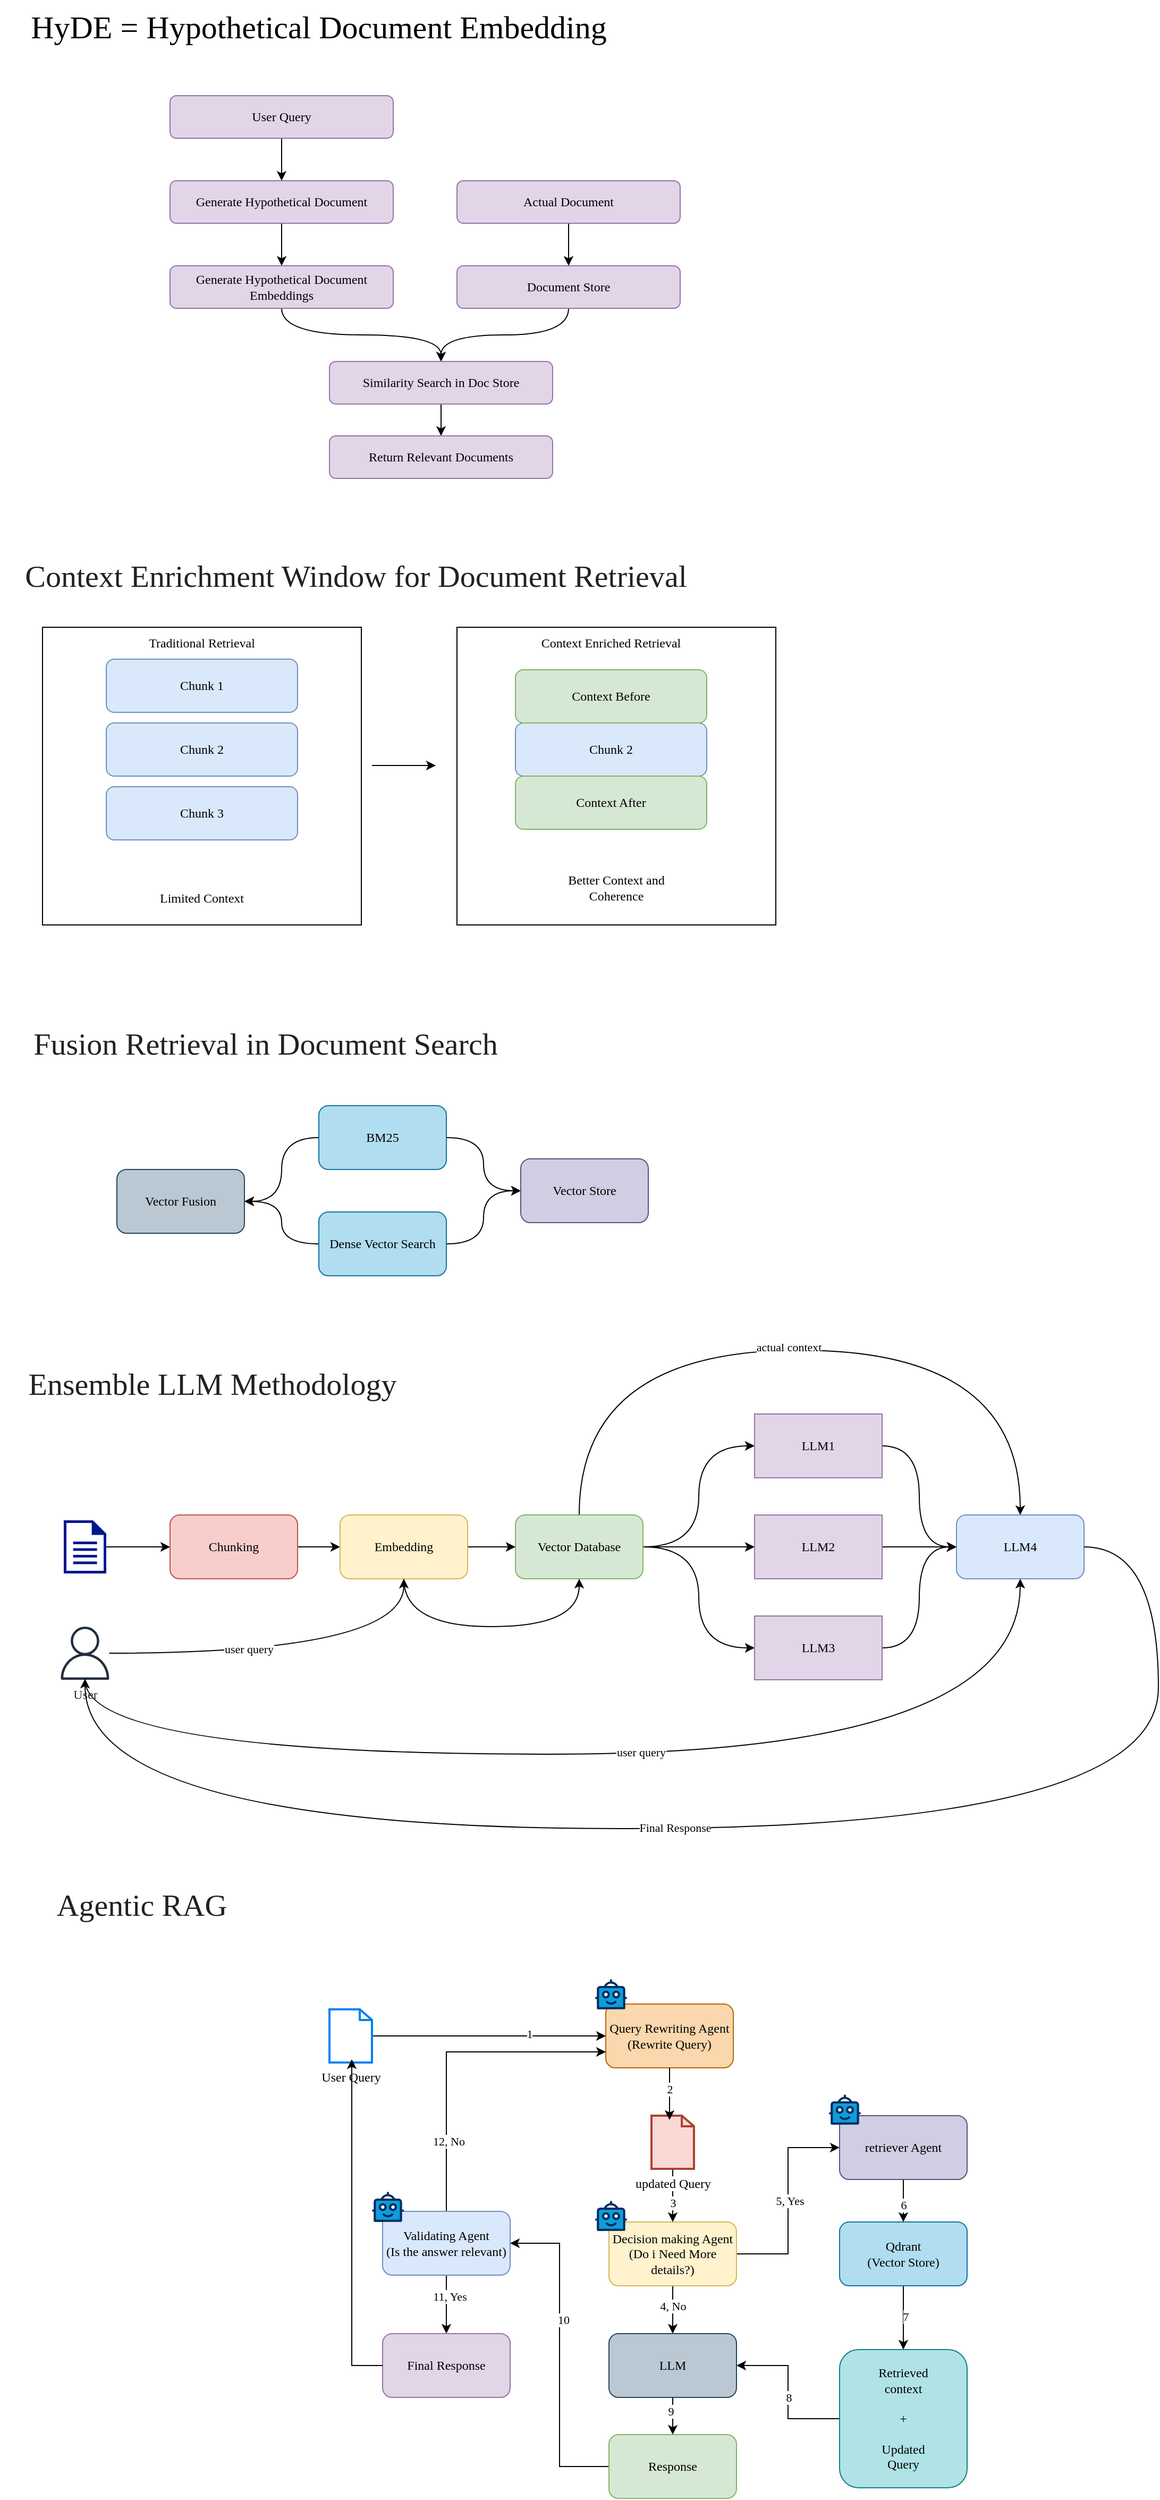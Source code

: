 <mxfile version="27.0.2">
  <diagram name="Page-1" id="3rpwy8jJDTt2PcClZthO">
    <mxGraphModel dx="1426" dy="859" grid="1" gridSize="10" guides="1" tooltips="1" connect="1" arrows="1" fold="1" page="1" pageScale="1" pageWidth="827" pageHeight="1169" math="0" shadow="0">
      <root>
        <mxCell id="0" />
        <mxCell id="1" parent="0" />
        <mxCell id="seOlSEpPdrwtBAr5eCR6-19" value="" style="rounded=0;whiteSpace=wrap;html=1;fontFamily=Comic Sans MS;" parent="1" vertex="1">
          <mxGeometry x="470" y="630" width="300" height="280" as="geometry" />
        </mxCell>
        <mxCell id="seOlSEpPdrwtBAr5eCR6-18" value="" style="rounded=0;whiteSpace=wrap;html=1;fontFamily=Comic Sans MS;" parent="1" vertex="1">
          <mxGeometry x="80" y="630" width="300" height="280" as="geometry" />
        </mxCell>
        <mxCell id="seOlSEpPdrwtBAr5eCR6-10" style="edgeStyle=orthogonalEdgeStyle;curved=1;rounded=0;orthogonalLoop=1;jettySize=auto;html=1;entryX=0.5;entryY=0;entryDx=0;entryDy=0;fontFamily=Comic Sans MS;" parent="1" source="seOlSEpPdrwtBAr5eCR6-1" target="seOlSEpPdrwtBAr5eCR6-2" edge="1">
          <mxGeometry relative="1" as="geometry" />
        </mxCell>
        <mxCell id="seOlSEpPdrwtBAr5eCR6-1" value="User Query" style="rounded=1;whiteSpace=wrap;html=1;fillColor=#e1d5e7;strokeColor=#9673a6;fontFamily=Comic Sans MS;" parent="1" vertex="1">
          <mxGeometry x="200" y="130" width="210" height="40" as="geometry" />
        </mxCell>
        <mxCell id="seOlSEpPdrwtBAr5eCR6-11" style="edgeStyle=orthogonalEdgeStyle;curved=1;rounded=0;orthogonalLoop=1;jettySize=auto;html=1;entryX=0.5;entryY=0;entryDx=0;entryDy=0;fontFamily=Comic Sans MS;" parent="1" source="seOlSEpPdrwtBAr5eCR6-2" target="seOlSEpPdrwtBAr5eCR6-3" edge="1">
          <mxGeometry relative="1" as="geometry" />
        </mxCell>
        <mxCell id="seOlSEpPdrwtBAr5eCR6-2" value="Generate Hypothetical Document" style="rounded=1;whiteSpace=wrap;html=1;fillColor=#e1d5e7;strokeColor=#9673a6;fontFamily=Comic Sans MS;" parent="1" vertex="1">
          <mxGeometry x="200" y="210" width="210" height="40" as="geometry" />
        </mxCell>
        <mxCell id="seOlSEpPdrwtBAr5eCR6-7" style="edgeStyle=orthogonalEdgeStyle;curved=1;rounded=0;orthogonalLoop=1;jettySize=auto;html=1;entryX=0.5;entryY=0;entryDx=0;entryDy=0;fontFamily=Comic Sans MS;" parent="1" source="seOlSEpPdrwtBAr5eCR6-3" target="seOlSEpPdrwtBAr5eCR6-6" edge="1">
          <mxGeometry relative="1" as="geometry" />
        </mxCell>
        <mxCell id="seOlSEpPdrwtBAr5eCR6-3" value="Generate Hypothetical Document Embeddings" style="rounded=1;whiteSpace=wrap;html=1;fillColor=#e1d5e7;strokeColor=#9673a6;fontFamily=Comic Sans MS;" parent="1" vertex="1">
          <mxGeometry x="200" y="290" width="210" height="40" as="geometry" />
        </mxCell>
        <mxCell id="seOlSEpPdrwtBAr5eCR6-8" style="edgeStyle=orthogonalEdgeStyle;curved=1;rounded=0;orthogonalLoop=1;jettySize=auto;html=1;entryX=0.5;entryY=0;entryDx=0;entryDy=0;fontFamily=Comic Sans MS;" parent="1" source="seOlSEpPdrwtBAr5eCR6-4" target="seOlSEpPdrwtBAr5eCR6-6" edge="1">
          <mxGeometry relative="1" as="geometry" />
        </mxCell>
        <mxCell id="seOlSEpPdrwtBAr5eCR6-4" value="Document Store" style="rounded=1;whiteSpace=wrap;html=1;fillColor=#e1d5e7;strokeColor=#9673a6;fontFamily=Comic Sans MS;" parent="1" vertex="1">
          <mxGeometry x="470" y="290" width="210" height="40" as="geometry" />
        </mxCell>
        <mxCell id="seOlSEpPdrwtBAr5eCR6-9" style="edgeStyle=orthogonalEdgeStyle;curved=1;rounded=0;orthogonalLoop=1;jettySize=auto;html=1;entryX=0.5;entryY=0;entryDx=0;entryDy=0;fontFamily=Comic Sans MS;" parent="1" source="seOlSEpPdrwtBAr5eCR6-5" target="seOlSEpPdrwtBAr5eCR6-4" edge="1">
          <mxGeometry relative="1" as="geometry" />
        </mxCell>
        <mxCell id="seOlSEpPdrwtBAr5eCR6-5" value="Actual Document" style="rounded=1;whiteSpace=wrap;html=1;fillColor=#e1d5e7;strokeColor=#9673a6;fontFamily=Comic Sans MS;" parent="1" vertex="1">
          <mxGeometry x="470" y="210" width="210" height="40" as="geometry" />
        </mxCell>
        <mxCell id="seOlSEpPdrwtBAr5eCR6-14" style="edgeStyle=orthogonalEdgeStyle;curved=1;rounded=0;orthogonalLoop=1;jettySize=auto;html=1;entryX=0.5;entryY=0;entryDx=0;entryDy=0;fontFamily=Comic Sans MS;" parent="1" source="seOlSEpPdrwtBAr5eCR6-6" target="seOlSEpPdrwtBAr5eCR6-13" edge="1">
          <mxGeometry relative="1" as="geometry" />
        </mxCell>
        <mxCell id="seOlSEpPdrwtBAr5eCR6-6" value="Similarity Search in Doc Store" style="rounded=1;whiteSpace=wrap;html=1;fillColor=#e1d5e7;strokeColor=#9673a6;fontFamily=Comic Sans MS;" parent="1" vertex="1">
          <mxGeometry x="350" y="380" width="210" height="40" as="geometry" />
        </mxCell>
        <mxCell id="seOlSEpPdrwtBAr5eCR6-13" value="Return Relevant Documents" style="rounded=1;whiteSpace=wrap;html=1;fillColor=#e1d5e7;strokeColor=#9673a6;fontFamily=Comic Sans MS;" parent="1" vertex="1">
          <mxGeometry x="350" y="450" width="210" height="40" as="geometry" />
        </mxCell>
        <mxCell id="seOlSEpPdrwtBAr5eCR6-15" value="&lt;font style=&quot;font-size: 30px;&quot;&gt;HyDE = Hypothetical Document Embedding&lt;/font&gt;" style="text;html=1;align=center;verticalAlign=middle;whiteSpace=wrap;rounded=0;fontFamily=Comic Sans MS;" parent="1" vertex="1">
          <mxGeometry x="40" y="40" width="600" height="50" as="geometry" />
        </mxCell>
        <mxCell id="seOlSEpPdrwtBAr5eCR6-17" value="&lt;h1 id=&quot;Context-Enrichment-Window-for-Document-Retrieval&quot; style=&quot;line-height: 1; font-weight: 500; margin: 17.418px 0px 23.224px; font-size: 29.03px; color: rgba(0, 0, 0, 0.87); text-align: start; background-color: rgb(255, 255, 255);&quot;&gt;Context Enrichment Window for Document Retrieval&lt;/h1&gt;" style="text;html=1;align=center;verticalAlign=middle;whiteSpace=wrap;rounded=0;fontFamily=Comic Sans MS;" parent="1" vertex="1">
          <mxGeometry x="40" y="570" width="670" height="30" as="geometry" />
        </mxCell>
        <mxCell id="seOlSEpPdrwtBAr5eCR6-20" value="Chunk 1" style="rounded=1;whiteSpace=wrap;html=1;fillColor=#dae8fc;strokeColor=#6c8ebf;fontFamily=Comic Sans MS;" parent="1" vertex="1">
          <mxGeometry x="140" y="660" width="180" height="50" as="geometry" />
        </mxCell>
        <mxCell id="seOlSEpPdrwtBAr5eCR6-21" value="Chunk 2" style="rounded=1;whiteSpace=wrap;html=1;fillColor=#dae8fc;strokeColor=#6c8ebf;fontFamily=Comic Sans MS;" parent="1" vertex="1">
          <mxGeometry x="140" y="720" width="180" height="50" as="geometry" />
        </mxCell>
        <mxCell id="seOlSEpPdrwtBAr5eCR6-22" value="Chunk 3" style="rounded=1;whiteSpace=wrap;html=1;fillColor=#dae8fc;strokeColor=#6c8ebf;fontFamily=Comic Sans MS;" parent="1" vertex="1">
          <mxGeometry x="140" y="780" width="180" height="50" as="geometry" />
        </mxCell>
        <mxCell id="seOlSEpPdrwtBAr5eCR6-23" value="Traditional Retrieval" style="text;html=1;align=center;verticalAlign=middle;whiteSpace=wrap;rounded=0;fontFamily=Comic Sans MS;" parent="1" vertex="1">
          <mxGeometry x="170" y="630" width="120" height="30" as="geometry" />
        </mxCell>
        <mxCell id="seOlSEpPdrwtBAr5eCR6-24" value="Limited Context" style="text;html=1;align=center;verticalAlign=middle;whiteSpace=wrap;rounded=0;fontFamily=Comic Sans MS;" parent="1" vertex="1">
          <mxGeometry x="170" y="870" width="120" height="30" as="geometry" />
        </mxCell>
        <mxCell id="seOlSEpPdrwtBAr5eCR6-25" value="Chunk 2" style="rounded=1;whiteSpace=wrap;html=1;fillColor=#dae8fc;strokeColor=#6c8ebf;fontFamily=Comic Sans MS;" parent="1" vertex="1">
          <mxGeometry x="525" y="720" width="180" height="50" as="geometry" />
        </mxCell>
        <mxCell id="seOlSEpPdrwtBAr5eCR6-26" value="Context Before" style="rounded=1;whiteSpace=wrap;html=1;fillColor=#d5e8d4;strokeColor=#82b366;fontFamily=Comic Sans MS;" parent="1" vertex="1">
          <mxGeometry x="525" y="670" width="180" height="50" as="geometry" />
        </mxCell>
        <mxCell id="seOlSEpPdrwtBAr5eCR6-27" value="Context After" style="rounded=1;whiteSpace=wrap;html=1;fillColor=#d5e8d4;strokeColor=#82b366;fontFamily=Comic Sans MS;" parent="1" vertex="1">
          <mxGeometry x="525" y="770" width="180" height="50" as="geometry" />
        </mxCell>
        <mxCell id="seOlSEpPdrwtBAr5eCR6-28" value="Context Enriched Retrieval" style="text;html=1;align=center;verticalAlign=middle;whiteSpace=wrap;rounded=0;fontFamily=Comic Sans MS;" parent="1" vertex="1">
          <mxGeometry x="540" y="630" width="150" height="30" as="geometry" />
        </mxCell>
        <mxCell id="seOlSEpPdrwtBAr5eCR6-29" value="Better Context and Coherence" style="text;html=1;align=center;verticalAlign=middle;whiteSpace=wrap;rounded=0;fontFamily=Comic Sans MS;" parent="1" vertex="1">
          <mxGeometry x="560" y="860" width="120" height="30" as="geometry" />
        </mxCell>
        <mxCell id="seOlSEpPdrwtBAr5eCR6-30" value="" style="endArrow=classic;html=1;rounded=0;curved=1;fontFamily=Comic Sans MS;" parent="1" edge="1">
          <mxGeometry width="50" height="50" relative="1" as="geometry">
            <mxPoint x="390" y="760" as="sourcePoint" />
            <mxPoint x="450" y="760" as="targetPoint" />
          </mxGeometry>
        </mxCell>
        <mxCell id="seOlSEpPdrwtBAr5eCR6-32" value="&lt;h1 id=&quot;Fusion-Retrieval-in-Document-Search&quot; style=&quot;line-height: 1; font-weight: 500; margin: 17.418px 0px 23.224px; font-size: 29.03px; color: rgba(0, 0, 0, 0.87); text-align: start; background-color: rgb(255, 255, 255);&quot;&gt;Fusion Retrieval in Document Search&lt;/h1&gt;" style="text;html=1;align=center;verticalAlign=middle;whiteSpace=wrap;rounded=0;fontFamily=Comic Sans MS;" parent="1" vertex="1">
          <mxGeometry x="40" y="1000" width="500" height="50" as="geometry" />
        </mxCell>
        <mxCell id="seOlSEpPdrwtBAr5eCR6-36" style="edgeStyle=orthogonalEdgeStyle;curved=1;rounded=0;orthogonalLoop=1;jettySize=auto;html=1;entryX=0;entryY=0.5;entryDx=0;entryDy=0;fontFamily=Comic Sans MS;" parent="1" source="seOlSEpPdrwtBAr5eCR6-33" target="seOlSEpPdrwtBAr5eCR6-35" edge="1">
          <mxGeometry relative="1" as="geometry" />
        </mxCell>
        <mxCell id="seOlSEpPdrwtBAr5eCR6-39" style="edgeStyle=orthogonalEdgeStyle;curved=1;rounded=0;orthogonalLoop=1;jettySize=auto;html=1;entryX=1;entryY=0.5;entryDx=0;entryDy=0;fontFamily=Comic Sans MS;" parent="1" source="seOlSEpPdrwtBAr5eCR6-33" target="seOlSEpPdrwtBAr5eCR6-38" edge="1">
          <mxGeometry relative="1" as="geometry" />
        </mxCell>
        <mxCell id="seOlSEpPdrwtBAr5eCR6-33" value="BM25" style="rounded=1;whiteSpace=wrap;html=1;fillColor=#b1ddf0;strokeColor=#10739e;fontFamily=Comic Sans MS;" parent="1" vertex="1">
          <mxGeometry x="340" y="1080" width="120" height="60" as="geometry" />
        </mxCell>
        <mxCell id="seOlSEpPdrwtBAr5eCR6-37" style="edgeStyle=orthogonalEdgeStyle;curved=1;rounded=0;orthogonalLoop=1;jettySize=auto;html=1;entryX=0;entryY=0.5;entryDx=0;entryDy=0;fontFamily=Comic Sans MS;" parent="1" source="seOlSEpPdrwtBAr5eCR6-34" target="seOlSEpPdrwtBAr5eCR6-35" edge="1">
          <mxGeometry relative="1" as="geometry" />
        </mxCell>
        <mxCell id="seOlSEpPdrwtBAr5eCR6-40" style="edgeStyle=orthogonalEdgeStyle;curved=1;rounded=0;orthogonalLoop=1;jettySize=auto;html=1;entryX=1;entryY=0.5;entryDx=0;entryDy=0;fontFamily=Comic Sans MS;" parent="1" source="seOlSEpPdrwtBAr5eCR6-34" target="seOlSEpPdrwtBAr5eCR6-38" edge="1">
          <mxGeometry relative="1" as="geometry" />
        </mxCell>
        <mxCell id="seOlSEpPdrwtBAr5eCR6-34" value="Dense Vector Search" style="rounded=1;whiteSpace=wrap;html=1;fillColor=#b1ddf0;strokeColor=#10739e;fontFamily=Comic Sans MS;" parent="1" vertex="1">
          <mxGeometry x="340" y="1180" width="120" height="60" as="geometry" />
        </mxCell>
        <mxCell id="seOlSEpPdrwtBAr5eCR6-35" value="Vector Store" style="rounded=1;whiteSpace=wrap;html=1;fillColor=#d0cee2;strokeColor=#56517e;fontFamily=Comic Sans MS;" parent="1" vertex="1">
          <mxGeometry x="530" y="1130" width="120" height="60" as="geometry" />
        </mxCell>
        <mxCell id="seOlSEpPdrwtBAr5eCR6-38" value="Vector Fusion" style="rounded=1;whiteSpace=wrap;html=1;fillColor=#bac8d3;strokeColor=#23445d;fontFamily=Comic Sans MS;" parent="1" vertex="1">
          <mxGeometry x="150" y="1140" width="120" height="60" as="geometry" />
        </mxCell>
        <mxCell id="pPlLLGnjb0WLc0wwYM_j-1" value="&lt;h1 id=&quot;Fusion-Retrieval-in-Document-Search&quot; style=&quot;line-height: 1; font-weight: 500; margin: 17.418px 0px 23.224px; font-size: 29.03px; color: rgba(0, 0, 0, 0.87); text-align: start; background-color: rgb(255, 255, 255);&quot;&gt;Ensemble LLM Methodology&lt;/h1&gt;" style="text;html=1;align=center;verticalAlign=middle;whiteSpace=wrap;rounded=0;fontFamily=Comic Sans MS;" parent="1" vertex="1">
          <mxGeometry x="40" y="1320" width="400" height="50" as="geometry" />
        </mxCell>
        <mxCell id="pPlLLGnjb0WLc0wwYM_j-6" style="edgeStyle=orthogonalEdgeStyle;rounded=0;orthogonalLoop=1;jettySize=auto;html=1;entryX=0;entryY=0.5;entryDx=0;entryDy=0;fontFamily=Comic Sans MS;" parent="1" source="pPlLLGnjb0WLc0wwYM_j-2" target="pPlLLGnjb0WLc0wwYM_j-3" edge="1">
          <mxGeometry relative="1" as="geometry" />
        </mxCell>
        <mxCell id="pPlLLGnjb0WLc0wwYM_j-2" value="" style="sketch=0;aspect=fixed;pointerEvents=1;shadow=0;dashed=0;html=1;strokeColor=none;labelPosition=center;verticalLabelPosition=bottom;verticalAlign=top;align=center;fillColor=#00188D;shape=mxgraph.mscae.enterprise.document;fontFamily=Comic Sans MS;" parent="1" vertex="1">
          <mxGeometry x="100" y="1470" width="40" height="50" as="geometry" />
        </mxCell>
        <mxCell id="pPlLLGnjb0WLc0wwYM_j-7" style="edgeStyle=orthogonalEdgeStyle;rounded=0;orthogonalLoop=1;jettySize=auto;html=1;entryX=0;entryY=0.5;entryDx=0;entryDy=0;fontFamily=Comic Sans MS;" parent="1" source="pPlLLGnjb0WLc0wwYM_j-3" target="pPlLLGnjb0WLc0wwYM_j-5" edge="1">
          <mxGeometry relative="1" as="geometry" />
        </mxCell>
        <mxCell id="pPlLLGnjb0WLc0wwYM_j-3" value="Chunking" style="rounded=1;whiteSpace=wrap;html=1;fillColor=#f8cecc;strokeColor=#b85450;fontFamily=Comic Sans MS;" parent="1" vertex="1">
          <mxGeometry x="200" y="1465" width="120" height="60" as="geometry" />
        </mxCell>
        <mxCell id="pPlLLGnjb0WLc0wwYM_j-18" style="edgeStyle=orthogonalEdgeStyle;curved=1;rounded=0;orthogonalLoop=1;jettySize=auto;html=1;entryX=0;entryY=0.5;entryDx=0;entryDy=0;fontFamily=Comic Sans MS;" parent="1" source="pPlLLGnjb0WLc0wwYM_j-4" target="pPlLLGnjb0WLc0wwYM_j-14" edge="1">
          <mxGeometry relative="1" as="geometry" />
        </mxCell>
        <mxCell id="pPlLLGnjb0WLc0wwYM_j-19" style="edgeStyle=orthogonalEdgeStyle;curved=1;rounded=0;orthogonalLoop=1;jettySize=auto;html=1;entryX=0;entryY=0.5;entryDx=0;entryDy=0;fontFamily=Comic Sans MS;" parent="1" source="pPlLLGnjb0WLc0wwYM_j-4" target="pPlLLGnjb0WLc0wwYM_j-15" edge="1">
          <mxGeometry relative="1" as="geometry" />
        </mxCell>
        <mxCell id="pPlLLGnjb0WLc0wwYM_j-20" style="edgeStyle=orthogonalEdgeStyle;curved=1;rounded=0;orthogonalLoop=1;jettySize=auto;html=1;entryX=0;entryY=0.5;entryDx=0;entryDy=0;fontFamily=Comic Sans MS;" parent="1" source="pPlLLGnjb0WLc0wwYM_j-4" target="pPlLLGnjb0WLc0wwYM_j-16" edge="1">
          <mxGeometry relative="1" as="geometry" />
        </mxCell>
        <mxCell id="pPlLLGnjb0WLc0wwYM_j-21" style="edgeStyle=orthogonalEdgeStyle;curved=1;rounded=0;orthogonalLoop=1;jettySize=auto;html=1;entryX=0.5;entryY=0;entryDx=0;entryDy=0;fontFamily=Comic Sans MS;" parent="1" source="pPlLLGnjb0WLc0wwYM_j-4" target="pPlLLGnjb0WLc0wwYM_j-17" edge="1">
          <mxGeometry relative="1" as="geometry">
            <Array as="points">
              <mxPoint x="585" y="1310" />
              <mxPoint x="1000" y="1310" />
            </Array>
          </mxGeometry>
        </mxCell>
        <mxCell id="pPlLLGnjb0WLc0wwYM_j-27" value="actual context" style="edgeLabel;html=1;align=center;verticalAlign=middle;resizable=0;points=[];fontFamily=Comic Sans MS;" parent="pPlLLGnjb0WLc0wwYM_j-21" vertex="1" connectable="0">
          <mxGeometry x="-0.029" y="3" relative="1" as="geometry">
            <mxPoint as="offset" />
          </mxGeometry>
        </mxCell>
        <mxCell id="pPlLLGnjb0WLc0wwYM_j-4" value="Vector Database" style="rounded=1;whiteSpace=wrap;html=1;fillColor=#d5e8d4;strokeColor=#82b366;fontFamily=Comic Sans MS;" parent="1" vertex="1">
          <mxGeometry x="525" y="1465" width="120" height="60" as="geometry" />
        </mxCell>
        <mxCell id="pPlLLGnjb0WLc0wwYM_j-8" style="edgeStyle=orthogonalEdgeStyle;rounded=0;orthogonalLoop=1;jettySize=auto;html=1;entryX=0;entryY=0.5;entryDx=0;entryDy=0;fontFamily=Comic Sans MS;" parent="1" source="pPlLLGnjb0WLc0wwYM_j-5" target="pPlLLGnjb0WLc0wwYM_j-4" edge="1">
          <mxGeometry relative="1" as="geometry" />
        </mxCell>
        <mxCell id="pPlLLGnjb0WLc0wwYM_j-12" style="edgeStyle=orthogonalEdgeStyle;curved=1;rounded=0;orthogonalLoop=1;jettySize=auto;html=1;entryX=0.5;entryY=1;entryDx=0;entryDy=0;fontFamily=Comic Sans MS;" parent="1" source="pPlLLGnjb0WLc0wwYM_j-5" target="pPlLLGnjb0WLc0wwYM_j-4" edge="1">
          <mxGeometry relative="1" as="geometry">
            <Array as="points">
              <mxPoint x="420" y="1570" />
              <mxPoint x="585" y="1570" />
            </Array>
          </mxGeometry>
        </mxCell>
        <mxCell id="pPlLLGnjb0WLc0wwYM_j-5" value="Embedding" style="rounded=1;whiteSpace=wrap;html=1;fillColor=#fff2cc;strokeColor=#d6b656;fontFamily=Comic Sans MS;" parent="1" vertex="1">
          <mxGeometry x="360" y="1465" width="120" height="60" as="geometry" />
        </mxCell>
        <mxCell id="pPlLLGnjb0WLc0wwYM_j-11" style="edgeStyle=orthogonalEdgeStyle;curved=1;rounded=0;orthogonalLoop=1;jettySize=auto;html=1;entryX=0.5;entryY=1;entryDx=0;entryDy=0;fontFamily=Comic Sans MS;" parent="1" source="pPlLLGnjb0WLc0wwYM_j-9" target="pPlLLGnjb0WLc0wwYM_j-5" edge="1">
          <mxGeometry relative="1" as="geometry" />
        </mxCell>
        <mxCell id="pPlLLGnjb0WLc0wwYM_j-13" value="user query" style="edgeLabel;html=1;align=center;verticalAlign=middle;resizable=0;points=[];fontFamily=Comic Sans MS;" parent="pPlLLGnjb0WLc0wwYM_j-11" vertex="1" connectable="0">
          <mxGeometry x="-0.244" y="4" relative="1" as="geometry">
            <mxPoint as="offset" />
          </mxGeometry>
        </mxCell>
        <mxCell id="pPlLLGnjb0WLc0wwYM_j-25" style="edgeStyle=orthogonalEdgeStyle;curved=1;rounded=0;orthogonalLoop=1;jettySize=auto;html=1;entryX=0.5;entryY=1;entryDx=0;entryDy=0;fontFamily=Comic Sans MS;" parent="1" source="pPlLLGnjb0WLc0wwYM_j-9" target="pPlLLGnjb0WLc0wwYM_j-17" edge="1">
          <mxGeometry relative="1" as="geometry">
            <Array as="points">
              <mxPoint x="120" y="1690" />
              <mxPoint x="1000" y="1690" />
            </Array>
          </mxGeometry>
        </mxCell>
        <mxCell id="pPlLLGnjb0WLc0wwYM_j-26" value="user query" style="edgeLabel;html=1;align=center;verticalAlign=middle;resizable=0;points=[];fontFamily=Comic Sans MS;" parent="pPlLLGnjb0WLc0wwYM_j-25" vertex="1" connectable="0">
          <mxGeometry x="0.064" y="2" relative="1" as="geometry">
            <mxPoint as="offset" />
          </mxGeometry>
        </mxCell>
        <mxCell id="pPlLLGnjb0WLc0wwYM_j-9" value="User" style="sketch=0;outlineConnect=0;fontColor=#232F3E;gradientColor=none;fillColor=#232F3D;strokeColor=none;dashed=0;verticalLabelPosition=bottom;verticalAlign=top;align=center;html=1;fontSize=12;fontStyle=0;aspect=fixed;pointerEvents=1;shape=mxgraph.aws4.user;fontFamily=Comic Sans MS;" parent="1" vertex="1">
          <mxGeometry x="95" y="1570" width="50" height="50" as="geometry" />
        </mxCell>
        <mxCell id="pPlLLGnjb0WLc0wwYM_j-22" style="edgeStyle=orthogonalEdgeStyle;curved=1;rounded=0;orthogonalLoop=1;jettySize=auto;html=1;entryX=0;entryY=0.5;entryDx=0;entryDy=0;fontFamily=Comic Sans MS;" parent="1" source="pPlLLGnjb0WLc0wwYM_j-14" target="pPlLLGnjb0WLc0wwYM_j-17" edge="1">
          <mxGeometry relative="1" as="geometry" />
        </mxCell>
        <mxCell id="pPlLLGnjb0WLc0wwYM_j-14" value="LLM1" style="rounded=0;whiteSpace=wrap;html=1;fillColor=#e1d5e7;strokeColor=#9673a6;fontFamily=Comic Sans MS;" parent="1" vertex="1">
          <mxGeometry x="750" y="1370" width="120" height="60" as="geometry" />
        </mxCell>
        <mxCell id="pPlLLGnjb0WLc0wwYM_j-23" style="edgeStyle=orthogonalEdgeStyle;curved=1;rounded=0;orthogonalLoop=1;jettySize=auto;html=1;entryX=0;entryY=0.5;entryDx=0;entryDy=0;fontFamily=Comic Sans MS;" parent="1" source="pPlLLGnjb0WLc0wwYM_j-15" target="pPlLLGnjb0WLc0wwYM_j-17" edge="1">
          <mxGeometry relative="1" as="geometry" />
        </mxCell>
        <mxCell id="pPlLLGnjb0WLc0wwYM_j-15" value="LLM2" style="rounded=0;whiteSpace=wrap;html=1;fillColor=#e1d5e7;strokeColor=#9673a6;fontFamily=Comic Sans MS;" parent="1" vertex="1">
          <mxGeometry x="750" y="1465" width="120" height="60" as="geometry" />
        </mxCell>
        <mxCell id="pPlLLGnjb0WLc0wwYM_j-24" style="edgeStyle=orthogonalEdgeStyle;curved=1;rounded=0;orthogonalLoop=1;jettySize=auto;html=1;entryX=0;entryY=0.5;entryDx=0;entryDy=0;fontFamily=Comic Sans MS;" parent="1" source="pPlLLGnjb0WLc0wwYM_j-16" target="pPlLLGnjb0WLc0wwYM_j-17" edge="1">
          <mxGeometry relative="1" as="geometry" />
        </mxCell>
        <mxCell id="pPlLLGnjb0WLc0wwYM_j-16" value="LLM3" style="rounded=0;whiteSpace=wrap;html=1;fillColor=#e1d5e7;strokeColor=#9673a6;fontFamily=Comic Sans MS;" parent="1" vertex="1">
          <mxGeometry x="750" y="1560" width="120" height="60" as="geometry" />
        </mxCell>
        <mxCell id="pPlLLGnjb0WLc0wwYM_j-17" value="LLM4" style="rounded=1;whiteSpace=wrap;html=1;fillColor=#dae8fc;strokeColor=#6c8ebf;fontFamily=Comic Sans MS;" parent="1" vertex="1">
          <mxGeometry x="940" y="1465" width="120" height="60" as="geometry" />
        </mxCell>
        <mxCell id="pPlLLGnjb0WLc0wwYM_j-28" style="edgeStyle=orthogonalEdgeStyle;curved=1;rounded=0;orthogonalLoop=1;jettySize=auto;html=1;entryX=0.5;entryY=0.98;entryDx=0;entryDy=0;entryPerimeter=0;fontFamily=Comic Sans MS;" parent="1" source="pPlLLGnjb0WLc0wwYM_j-17" target="pPlLLGnjb0WLc0wwYM_j-9" edge="1">
          <mxGeometry relative="1" as="geometry">
            <Array as="points">
              <mxPoint x="1130" y="1495" />
              <mxPoint x="1130" y="1760" />
              <mxPoint x="120" y="1760" />
            </Array>
          </mxGeometry>
        </mxCell>
        <mxCell id="pPlLLGnjb0WLc0wwYM_j-29" value="Final Response" style="edgeLabel;html=1;align=center;verticalAlign=middle;resizable=0;points=[];fontFamily=Comic Sans MS;" parent="pPlLLGnjb0WLc0wwYM_j-28" vertex="1" connectable="0">
          <mxGeometry x="0.063" y="-1" relative="1" as="geometry">
            <mxPoint as="offset" />
          </mxGeometry>
        </mxCell>
        <mxCell id="O-cw4qZPlI3x9Q71q9C8-1" value="Query Rewriting Agent&lt;div&gt;(Rewrite Query)&lt;/div&gt;" style="rounded=1;whiteSpace=wrap;html=1;fillColor=#fad7ac;strokeColor=#b46504;fontFamily=Comic Sans MS;" vertex="1" parent="1">
          <mxGeometry x="610" y="1925" width="120" height="60" as="geometry" />
        </mxCell>
        <mxCell id="O-cw4qZPlI3x9Q71q9C8-11" style="edgeStyle=orthogonalEdgeStyle;rounded=0;orthogonalLoop=1;jettySize=auto;html=1;entryX=0;entryY=0.5;entryDx=0;entryDy=0;fontFamily=Comic Sans MS;" edge="1" parent="1" source="O-cw4qZPlI3x9Q71q9C8-2" target="O-cw4qZPlI3x9Q71q9C8-5">
          <mxGeometry relative="1" as="geometry" />
        </mxCell>
        <mxCell id="O-cw4qZPlI3x9Q71q9C8-27" value="5, Yes" style="edgeLabel;html=1;align=center;verticalAlign=middle;resizable=0;points=[];fontFamily=Comic Sans MS;" vertex="1" connectable="0" parent="O-cw4qZPlI3x9Q71q9C8-11">
          <mxGeometry x="0.01" relative="1" as="geometry">
            <mxPoint x="1" y="1" as="offset" />
          </mxGeometry>
        </mxCell>
        <mxCell id="O-cw4qZPlI3x9Q71q9C8-21" style="edgeStyle=orthogonalEdgeStyle;rounded=0;orthogonalLoop=1;jettySize=auto;html=1;entryX=0.5;entryY=0;entryDx=0;entryDy=0;fontFamily=Comic Sans MS;" edge="1" parent="1" source="O-cw4qZPlI3x9Q71q9C8-2" target="O-cw4qZPlI3x9Q71q9C8-3">
          <mxGeometry relative="1" as="geometry" />
        </mxCell>
        <mxCell id="O-cw4qZPlI3x9Q71q9C8-26" value="4, No" style="edgeLabel;html=1;align=center;verticalAlign=middle;resizable=0;points=[];fontFamily=Comic Sans MS;" vertex="1" connectable="0" parent="O-cw4qZPlI3x9Q71q9C8-21">
          <mxGeometry x="-0.156" relative="1" as="geometry">
            <mxPoint as="offset" />
          </mxGeometry>
        </mxCell>
        <mxCell id="O-cw4qZPlI3x9Q71q9C8-2" value="Decision making Agent&lt;div&gt;(Do i Need More details?)&lt;/div&gt;" style="rounded=1;whiteSpace=wrap;html=1;fillColor=#fff2cc;strokeColor=#d6b656;fontFamily=Comic Sans MS;" vertex="1" parent="1">
          <mxGeometry x="613" y="2130" width="120" height="60" as="geometry" />
        </mxCell>
        <mxCell id="O-cw4qZPlI3x9Q71q9C8-22" style="edgeStyle=orthogonalEdgeStyle;rounded=0;orthogonalLoop=1;jettySize=auto;html=1;entryX=0.5;entryY=0;entryDx=0;entryDy=0;fontFamily=Comic Sans MS;" edge="1" parent="1" source="O-cw4qZPlI3x9Q71q9C8-3" target="O-cw4qZPlI3x9Q71q9C8-16">
          <mxGeometry relative="1" as="geometry" />
        </mxCell>
        <mxCell id="O-cw4qZPlI3x9Q71q9C8-32" value="9" style="edgeLabel;html=1;align=center;verticalAlign=middle;resizable=0;points=[];fontFamily=Comic Sans MS;" vertex="1" connectable="0" parent="O-cw4qZPlI3x9Q71q9C8-22">
          <mxGeometry x="-0.422" y="-2" relative="1" as="geometry">
            <mxPoint as="offset" />
          </mxGeometry>
        </mxCell>
        <mxCell id="O-cw4qZPlI3x9Q71q9C8-3" value="LLM" style="rounded=1;whiteSpace=wrap;html=1;fillColor=#bac8d3;strokeColor=#23445d;fontFamily=Comic Sans MS;" vertex="1" parent="1">
          <mxGeometry x="613" y="2235" width="120" height="60" as="geometry" />
        </mxCell>
        <mxCell id="O-cw4qZPlI3x9Q71q9C8-19" style="edgeStyle=orthogonalEdgeStyle;rounded=0;orthogonalLoop=1;jettySize=auto;html=1;entryX=0.5;entryY=0;entryDx=0;entryDy=0;fontFamily=Comic Sans MS;" edge="1" parent="1" source="O-cw4qZPlI3x9Q71q9C8-4" target="O-cw4qZPlI3x9Q71q9C8-18">
          <mxGeometry relative="1" as="geometry" />
        </mxCell>
        <mxCell id="O-cw4qZPlI3x9Q71q9C8-34" value="11, Yes" style="edgeLabel;html=1;align=center;verticalAlign=middle;resizable=0;points=[];fontFamily=Comic Sans MS;" vertex="1" connectable="0" parent="O-cw4qZPlI3x9Q71q9C8-19">
          <mxGeometry x="-0.273" y="3" relative="1" as="geometry">
            <mxPoint as="offset" />
          </mxGeometry>
        </mxCell>
        <mxCell id="O-cw4qZPlI3x9Q71q9C8-20" style="edgeStyle=orthogonalEdgeStyle;rounded=0;orthogonalLoop=1;jettySize=auto;html=1;entryX=0;entryY=0.75;entryDx=0;entryDy=0;fontFamily=Comic Sans MS;" edge="1" parent="1" source="O-cw4qZPlI3x9Q71q9C8-4" target="O-cw4qZPlI3x9Q71q9C8-1">
          <mxGeometry relative="1" as="geometry">
            <Array as="points">
              <mxPoint x="460" y="1970" />
            </Array>
          </mxGeometry>
        </mxCell>
        <mxCell id="O-cw4qZPlI3x9Q71q9C8-35" value="12, No" style="edgeLabel;html=1;align=center;verticalAlign=middle;resizable=0;points=[];fontFamily=Comic Sans MS;" vertex="1" connectable="0" parent="O-cw4qZPlI3x9Q71q9C8-20">
          <mxGeometry x="-0.56" y="-2" relative="1" as="geometry">
            <mxPoint as="offset" />
          </mxGeometry>
        </mxCell>
        <mxCell id="O-cw4qZPlI3x9Q71q9C8-4" value="Validating Agent&lt;div&gt;(Is the answer relevant)&lt;/div&gt;" style="rounded=1;whiteSpace=wrap;html=1;fillColor=#dae8fc;strokeColor=#6c8ebf;fontFamily=Comic Sans MS;" vertex="1" parent="1">
          <mxGeometry x="400" y="2120" width="120" height="60" as="geometry" />
        </mxCell>
        <mxCell id="O-cw4qZPlI3x9Q71q9C8-13" style="edgeStyle=orthogonalEdgeStyle;rounded=0;orthogonalLoop=1;jettySize=auto;html=1;entryX=0.5;entryY=0;entryDx=0;entryDy=0;fontFamily=Comic Sans MS;" edge="1" parent="1" source="O-cw4qZPlI3x9Q71q9C8-5" target="O-cw4qZPlI3x9Q71q9C8-12">
          <mxGeometry relative="1" as="geometry" />
        </mxCell>
        <mxCell id="O-cw4qZPlI3x9Q71q9C8-28" value="6" style="edgeLabel;html=1;align=center;verticalAlign=middle;resizable=0;points=[];fontFamily=Comic Sans MS;" vertex="1" connectable="0" parent="O-cw4qZPlI3x9Q71q9C8-13">
          <mxGeometry x="0.2" relative="1" as="geometry">
            <mxPoint as="offset" />
          </mxGeometry>
        </mxCell>
        <mxCell id="O-cw4qZPlI3x9Q71q9C8-5" value="retriever Agent" style="rounded=1;whiteSpace=wrap;html=1;fillColor=#d0cee2;strokeColor=#56517e;fontFamily=Comic Sans MS;" vertex="1" parent="1">
          <mxGeometry x="830" y="2030" width="120" height="60" as="geometry" />
        </mxCell>
        <mxCell id="O-cw4qZPlI3x9Q71q9C8-7" style="edgeStyle=orthogonalEdgeStyle;rounded=0;orthogonalLoop=1;jettySize=auto;html=1;entryX=0;entryY=0.5;entryDx=0;entryDy=0;fontFamily=Comic Sans MS;" edge="1" parent="1" source="O-cw4qZPlI3x9Q71q9C8-6" target="O-cw4qZPlI3x9Q71q9C8-1">
          <mxGeometry relative="1" as="geometry" />
        </mxCell>
        <mxCell id="O-cw4qZPlI3x9Q71q9C8-23" value="1" style="edgeLabel;html=1;align=center;verticalAlign=middle;resizable=0;points=[];fontFamily=Comic Sans MS;" vertex="1" connectable="0" parent="O-cw4qZPlI3x9Q71q9C8-7">
          <mxGeometry x="0.345" y="2" relative="1" as="geometry">
            <mxPoint as="offset" />
          </mxGeometry>
        </mxCell>
        <mxCell id="O-cw4qZPlI3x9Q71q9C8-6" value="User Query" style="html=1;verticalLabelPosition=bottom;align=center;labelBackgroundColor=#ffffff;verticalAlign=top;strokeWidth=2;strokeColor=#0080F0;shadow=0;dashed=0;shape=mxgraph.ios7.icons.document;fontFamily=Comic Sans MS;" vertex="1" parent="1">
          <mxGeometry x="350" y="1930" width="40" height="50" as="geometry" />
        </mxCell>
        <mxCell id="O-cw4qZPlI3x9Q71q9C8-10" style="edgeStyle=orthogonalEdgeStyle;rounded=0;orthogonalLoop=1;jettySize=auto;html=1;entryX=0.5;entryY=0;entryDx=0;entryDy=0;fontFamily=Comic Sans MS;" edge="1" parent="1" source="O-cw4qZPlI3x9Q71q9C8-8" target="O-cw4qZPlI3x9Q71q9C8-2">
          <mxGeometry relative="1" as="geometry" />
        </mxCell>
        <mxCell id="O-cw4qZPlI3x9Q71q9C8-25" value="3" style="edgeLabel;html=1;align=center;verticalAlign=middle;resizable=0;points=[];fontFamily=Comic Sans MS;" vertex="1" connectable="0" parent="O-cw4qZPlI3x9Q71q9C8-10">
          <mxGeometry x="0.28" relative="1" as="geometry">
            <mxPoint as="offset" />
          </mxGeometry>
        </mxCell>
        <mxCell id="O-cw4qZPlI3x9Q71q9C8-8" value="updated Query" style="html=1;verticalLabelPosition=bottom;align=center;labelBackgroundColor=#ffffff;verticalAlign=top;strokeWidth=2;strokeColor=#ae4132;shadow=0;dashed=0;shape=mxgraph.ios7.icons.document;fillColor=#fad9d5;fontFamily=Comic Sans MS;" vertex="1" parent="1">
          <mxGeometry x="653" y="2030" width="40" height="50" as="geometry" />
        </mxCell>
        <mxCell id="O-cw4qZPlI3x9Q71q9C8-9" style="edgeStyle=orthogonalEdgeStyle;rounded=0;orthogonalLoop=1;jettySize=auto;html=1;entryX=0.425;entryY=0.08;entryDx=0;entryDy=0;entryPerimeter=0;fontFamily=Comic Sans MS;" edge="1" parent="1" source="O-cw4qZPlI3x9Q71q9C8-1" target="O-cw4qZPlI3x9Q71q9C8-8">
          <mxGeometry relative="1" as="geometry" />
        </mxCell>
        <mxCell id="O-cw4qZPlI3x9Q71q9C8-24" value="2" style="edgeLabel;html=1;align=center;verticalAlign=middle;resizable=0;points=[];fontFamily=Comic Sans MS;" vertex="1" connectable="0" parent="O-cw4qZPlI3x9Q71q9C8-9">
          <mxGeometry x="-0.184" relative="1" as="geometry">
            <mxPoint as="offset" />
          </mxGeometry>
        </mxCell>
        <mxCell id="O-cw4qZPlI3x9Q71q9C8-29" style="edgeStyle=orthogonalEdgeStyle;rounded=0;orthogonalLoop=1;jettySize=auto;html=1;fontFamily=Comic Sans MS;" edge="1" parent="1" source="O-cw4qZPlI3x9Q71q9C8-12" target="O-cw4qZPlI3x9Q71q9C8-14">
          <mxGeometry relative="1" as="geometry" />
        </mxCell>
        <mxCell id="O-cw4qZPlI3x9Q71q9C8-30" value="7" style="edgeLabel;html=1;align=center;verticalAlign=middle;resizable=0;points=[];fontFamily=Comic Sans MS;" vertex="1" connectable="0" parent="O-cw4qZPlI3x9Q71q9C8-29">
          <mxGeometry x="-0.057" y="2" relative="1" as="geometry">
            <mxPoint as="offset" />
          </mxGeometry>
        </mxCell>
        <mxCell id="O-cw4qZPlI3x9Q71q9C8-12" value="Qdrant&lt;div&gt;(Vector Store)&lt;/div&gt;" style="rounded=1;whiteSpace=wrap;html=1;fillColor=#b1ddf0;strokeColor=#10739e;fontFamily=Comic Sans MS;" vertex="1" parent="1">
          <mxGeometry x="830" y="2130" width="120" height="60" as="geometry" />
        </mxCell>
        <mxCell id="O-cw4qZPlI3x9Q71q9C8-15" style="edgeStyle=orthogonalEdgeStyle;rounded=0;orthogonalLoop=1;jettySize=auto;html=1;entryX=1;entryY=0.5;entryDx=0;entryDy=0;fontFamily=Comic Sans MS;" edge="1" parent="1" source="O-cw4qZPlI3x9Q71q9C8-14" target="O-cw4qZPlI3x9Q71q9C8-3">
          <mxGeometry relative="1" as="geometry" />
        </mxCell>
        <mxCell id="O-cw4qZPlI3x9Q71q9C8-31" value="8" style="edgeLabel;html=1;align=center;verticalAlign=middle;resizable=0;points=[];fontFamily=Comic Sans MS;" vertex="1" connectable="0" parent="O-cw4qZPlI3x9Q71q9C8-15">
          <mxGeometry x="-0.054" y="1" relative="1" as="geometry">
            <mxPoint x="1" y="1" as="offset" />
          </mxGeometry>
        </mxCell>
        <mxCell id="O-cw4qZPlI3x9Q71q9C8-14" value="Retrieved&lt;div&gt;context&lt;/div&gt;&lt;div&gt;&lt;br&gt;&lt;/div&gt;&lt;div&gt;+&lt;/div&gt;&lt;div&gt;&lt;br&gt;&lt;/div&gt;&lt;div&gt;Updated&lt;/div&gt;&lt;div&gt;Query&lt;/div&gt;" style="rounded=1;whiteSpace=wrap;html=1;fillColor=#b0e3e6;strokeColor=#0e8088;fontFamily=Comic Sans MS;" vertex="1" parent="1">
          <mxGeometry x="830" y="2250" width="120" height="130" as="geometry" />
        </mxCell>
        <mxCell id="O-cw4qZPlI3x9Q71q9C8-17" style="edgeStyle=orthogonalEdgeStyle;rounded=0;orthogonalLoop=1;jettySize=auto;html=1;entryX=1;entryY=0.5;entryDx=0;entryDy=0;fontFamily=Comic Sans MS;" edge="1" parent="1" source="O-cw4qZPlI3x9Q71q9C8-16" target="O-cw4qZPlI3x9Q71q9C8-4">
          <mxGeometry relative="1" as="geometry" />
        </mxCell>
        <mxCell id="O-cw4qZPlI3x9Q71q9C8-33" value="10" style="edgeLabel;html=1;align=center;verticalAlign=middle;resizable=0;points=[];fontFamily=Comic Sans MS;" vertex="1" connectable="0" parent="O-cw4qZPlI3x9Q71q9C8-17">
          <mxGeometry x="0.218" y="-2" relative="1" as="geometry">
            <mxPoint x="1" as="offset" />
          </mxGeometry>
        </mxCell>
        <mxCell id="O-cw4qZPlI3x9Q71q9C8-16" value="Response" style="rounded=1;whiteSpace=wrap;html=1;fillColor=#d5e8d4;strokeColor=#82b366;fontFamily=Comic Sans MS;" vertex="1" parent="1">
          <mxGeometry x="613" y="2330" width="120" height="60" as="geometry" />
        </mxCell>
        <mxCell id="O-cw4qZPlI3x9Q71q9C8-18" value="Final Response" style="rounded=1;whiteSpace=wrap;html=1;fillColor=#e1d5e7;strokeColor=#9673a6;fontFamily=Comic Sans MS;" vertex="1" parent="1">
          <mxGeometry x="400" y="2235" width="120" height="60" as="geometry" />
        </mxCell>
        <mxCell id="O-cw4qZPlI3x9Q71q9C8-36" style="edgeStyle=orthogonalEdgeStyle;rounded=0;orthogonalLoop=1;jettySize=auto;html=1;entryX=0.525;entryY=0.94;entryDx=0;entryDy=0;entryPerimeter=0;fontFamily=Comic Sans MS;" edge="1" parent="1" source="O-cw4qZPlI3x9Q71q9C8-18" target="O-cw4qZPlI3x9Q71q9C8-6">
          <mxGeometry relative="1" as="geometry" />
        </mxCell>
        <mxCell id="O-cw4qZPlI3x9Q71q9C8-37" value="&lt;h1 id=&quot;Fusion-Retrieval-in-Document-Search&quot; style=&quot;line-height: 1; font-weight: 500; margin: 17.418px 0px 23.224px; font-size: 29.03px; color: rgba(0, 0, 0, 0.87); text-align: start; background-color: rgb(255, 255, 255);&quot;&gt;Agentic RAG&lt;/h1&gt;" style="text;html=1;align=center;verticalAlign=middle;whiteSpace=wrap;rounded=0;fontFamily=Comic Sans MS;" vertex="1" parent="1">
          <mxGeometry x="80" y="1810" width="187" height="50" as="geometry" />
        </mxCell>
        <mxCell id="O-cw4qZPlI3x9Q71q9C8-38" value="" style="verticalLabelPosition=bottom;aspect=fixed;html=1;shape=mxgraph.salesforce.bots;" vertex="1" parent="1">
          <mxGeometry x="390" y="2101.5" width="30" height="28.5" as="geometry" />
        </mxCell>
        <mxCell id="O-cw4qZPlI3x9Q71q9C8-39" value="" style="verticalLabelPosition=bottom;aspect=fixed;html=1;shape=mxgraph.salesforce.bots;" vertex="1" parent="1">
          <mxGeometry x="600" y="1901.5" width="30" height="28.5" as="geometry" />
        </mxCell>
        <mxCell id="O-cw4qZPlI3x9Q71q9C8-40" value="" style="verticalLabelPosition=bottom;aspect=fixed;html=1;shape=mxgraph.salesforce.bots;" vertex="1" parent="1">
          <mxGeometry x="600" y="2110" width="30" height="28.5" as="geometry" />
        </mxCell>
        <mxCell id="O-cw4qZPlI3x9Q71q9C8-41" value="" style="verticalLabelPosition=bottom;aspect=fixed;html=1;shape=mxgraph.salesforce.bots;" vertex="1" parent="1">
          <mxGeometry x="820" y="2010" width="30" height="28.5" as="geometry" />
        </mxCell>
      </root>
    </mxGraphModel>
  </diagram>
</mxfile>
